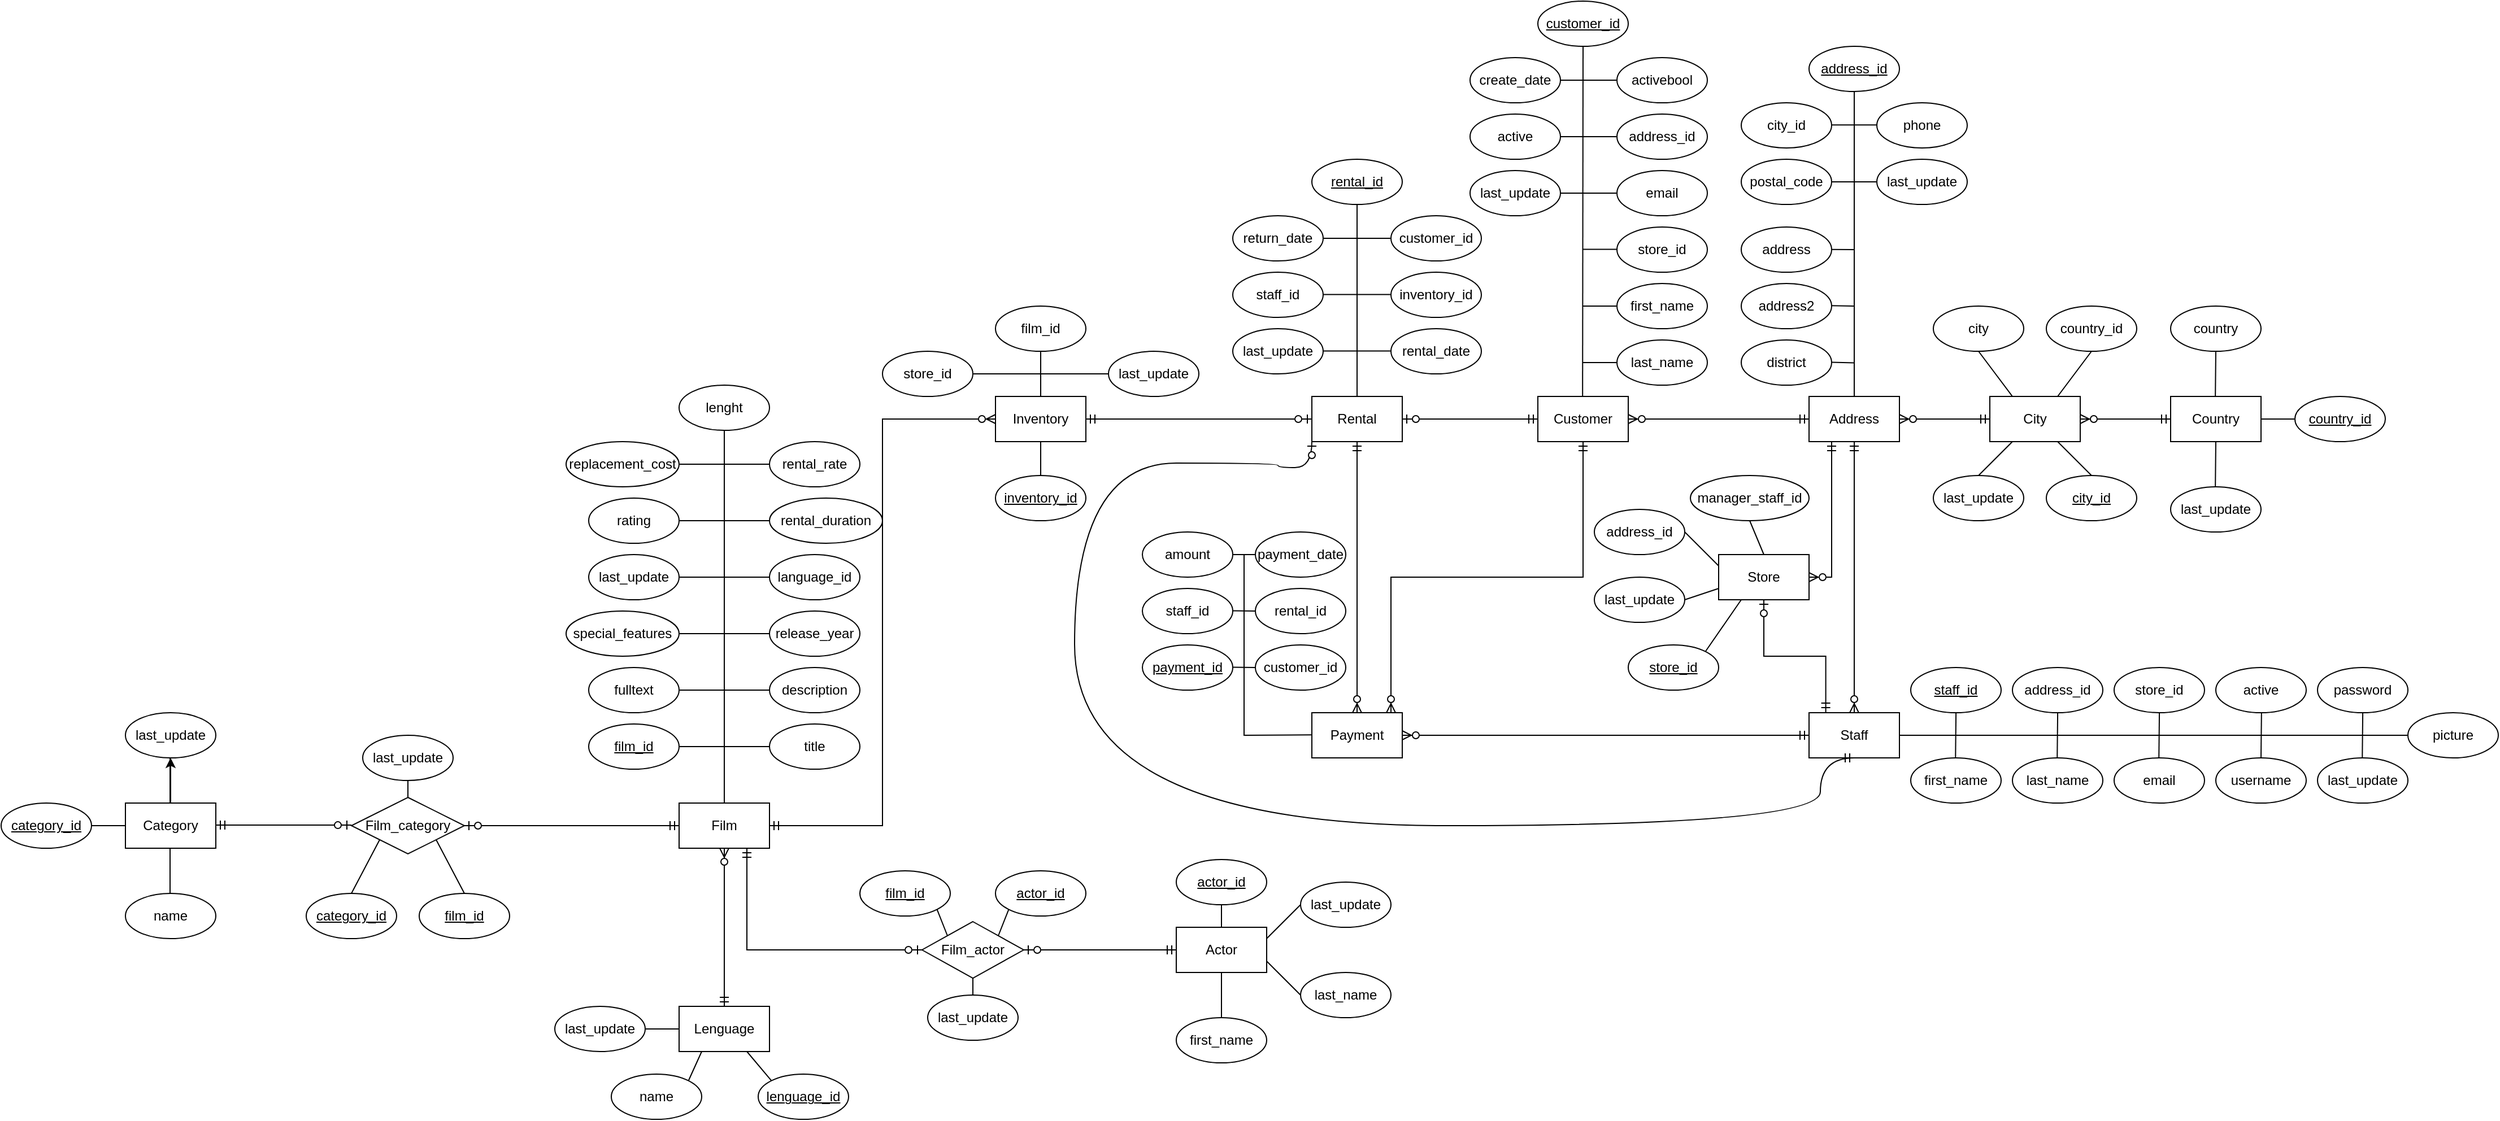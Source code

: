 <mxfile version="26.2.9">
  <diagram name="Page-1" id="4jk_KUfN_Y006rhd_L-A">
    <mxGraphModel dx="2255" dy="1920" grid="1" gridSize="10" guides="1" tooltips="1" connect="1" arrows="1" fold="1" page="1" pageScale="1" pageWidth="827" pageHeight="1169" math="0" shadow="0">
      <root>
        <mxCell id="0" />
        <mxCell id="1" parent="0" />
        <mxCell id="eJ3n2poEC1Jb6eCSKDP9-1" value="" style="edgeStyle=orthogonalEdgeStyle;rounded=0;orthogonalLoop=1;jettySize=auto;html=1;labelBackgroundColor=none;fontColor=default;" edge="1" parent="1" source="eJ3n2poEC1Jb6eCSKDP9-2" target="eJ3n2poEC1Jb6eCSKDP9-10">
          <mxGeometry relative="1" as="geometry" />
        </mxCell>
        <mxCell id="eJ3n2poEC1Jb6eCSKDP9-2" value="Category" style="whiteSpace=wrap;html=1;align=center;labelBackgroundColor=none;" vertex="1" parent="1">
          <mxGeometry x="-210" y="240" width="80" height="40" as="geometry" />
        </mxCell>
        <mxCell id="eJ3n2poEC1Jb6eCSKDP9-3" value="Film" style="whiteSpace=wrap;html=1;align=center;labelBackgroundColor=none;" vertex="1" parent="1">
          <mxGeometry x="280" y="240" width="80" height="40" as="geometry" />
        </mxCell>
        <mxCell id="eJ3n2poEC1Jb6eCSKDP9-4" value="Lenguage" style="whiteSpace=wrap;html=1;align=center;labelBackgroundColor=none;" vertex="1" parent="1">
          <mxGeometry x="280" y="420" width="80" height="40" as="geometry" />
        </mxCell>
        <mxCell id="eJ3n2poEC1Jb6eCSKDP9-5" value="Inventory" style="whiteSpace=wrap;html=1;align=center;labelBackgroundColor=none;" vertex="1" parent="1">
          <mxGeometry x="560" y="-120" width="80" height="40" as="geometry" />
        </mxCell>
        <mxCell id="eJ3n2poEC1Jb6eCSKDP9-6" value="Actor" style="whiteSpace=wrap;html=1;align=center;labelBackgroundColor=none;" vertex="1" parent="1">
          <mxGeometry x="720" y="350" width="80" height="40" as="geometry" />
        </mxCell>
        <mxCell id="eJ3n2poEC1Jb6eCSKDP9-7" value="Film_category" style="shape=rhombus;perimeter=rhombusPerimeter;whiteSpace=wrap;html=1;align=center;labelBackgroundColor=none;" vertex="1" parent="1">
          <mxGeometry x="-10" y="235" width="100" height="50" as="geometry" />
        </mxCell>
        <mxCell id="eJ3n2poEC1Jb6eCSKDP9-8" value="last_update" style="ellipse;whiteSpace=wrap;html=1;align=center;labelBackgroundColor=none;" vertex="1" parent="1">
          <mxGeometry y="180" width="80" height="40" as="geometry" />
        </mxCell>
        <mxCell id="eJ3n2poEC1Jb6eCSKDP9-9" value="" style="endArrow=none;html=1;rounded=0;entryX=0.5;entryY=0;entryDx=0;entryDy=0;exitX=0.5;exitY=1;exitDx=0;exitDy=0;labelBackgroundColor=none;fontColor=default;" edge="1" parent="1" source="eJ3n2poEC1Jb6eCSKDP9-8" target="eJ3n2poEC1Jb6eCSKDP9-7">
          <mxGeometry relative="1" as="geometry">
            <mxPoint x="210" y="170" as="sourcePoint" />
            <mxPoint x="370" y="170" as="targetPoint" />
          </mxGeometry>
        </mxCell>
        <mxCell id="eJ3n2poEC1Jb6eCSKDP9-10" value="last_update" style="ellipse;whiteSpace=wrap;html=1;align=center;labelBackgroundColor=none;" vertex="1" parent="1">
          <mxGeometry x="-210" y="160" width="80" height="40" as="geometry" />
        </mxCell>
        <mxCell id="eJ3n2poEC1Jb6eCSKDP9-11" value="name" style="ellipse;whiteSpace=wrap;html=1;align=center;labelBackgroundColor=none;" vertex="1" parent="1">
          <mxGeometry x="-210" y="320" width="80" height="40" as="geometry" />
        </mxCell>
        <mxCell id="eJ3n2poEC1Jb6eCSKDP9-12" value="" style="endArrow=none;html=1;rounded=0;entryX=0.5;entryY=0;entryDx=0;entryDy=0;exitX=0.5;exitY=1;exitDx=0;exitDy=0;labelBackgroundColor=none;fontColor=default;" edge="1" parent="1">
          <mxGeometry relative="1" as="geometry">
            <mxPoint x="-170.5" y="200" as="sourcePoint" />
            <mxPoint x="-170.5" y="240" as="targetPoint" />
          </mxGeometry>
        </mxCell>
        <mxCell id="eJ3n2poEC1Jb6eCSKDP9-13" value="" style="endArrow=none;html=1;rounded=0;entryX=0.5;entryY=0;entryDx=0;entryDy=0;exitX=0.5;exitY=1;exitDx=0;exitDy=0;labelBackgroundColor=none;fontColor=default;" edge="1" parent="1">
          <mxGeometry relative="1" as="geometry">
            <mxPoint x="-170.5" y="280" as="sourcePoint" />
            <mxPoint x="-170.5" y="320" as="targetPoint" />
          </mxGeometry>
        </mxCell>
        <mxCell id="eJ3n2poEC1Jb6eCSKDP9-14" value="title" style="ellipse;whiteSpace=wrap;html=1;align=center;labelBackgroundColor=none;" vertex="1" parent="1">
          <mxGeometry x="360" y="170" width="80" height="40" as="geometry" />
        </mxCell>
        <mxCell id="eJ3n2poEC1Jb6eCSKDP9-15" value="description" style="ellipse;whiteSpace=wrap;html=1;align=center;labelBackgroundColor=none;" vertex="1" parent="1">
          <mxGeometry x="360" y="120" width="80" height="40" as="geometry" />
        </mxCell>
        <mxCell id="eJ3n2poEC1Jb6eCSKDP9-16" value="release_year" style="ellipse;whiteSpace=wrap;html=1;align=center;labelBackgroundColor=none;" vertex="1" parent="1">
          <mxGeometry x="360" y="70" width="80" height="40" as="geometry" />
        </mxCell>
        <mxCell id="eJ3n2poEC1Jb6eCSKDP9-17" value="language_id" style="ellipse;whiteSpace=wrap;html=1;align=center;labelBackgroundColor=none;" vertex="1" parent="1">
          <mxGeometry x="360" y="20" width="80" height="40" as="geometry" />
        </mxCell>
        <mxCell id="eJ3n2poEC1Jb6eCSKDP9-18" value="rental_duration" style="ellipse;whiteSpace=wrap;html=1;align=center;labelBackgroundColor=none;" vertex="1" parent="1">
          <mxGeometry x="360" y="-30" width="100" height="40" as="geometry" />
        </mxCell>
        <mxCell id="eJ3n2poEC1Jb6eCSKDP9-19" value="special_features" style="ellipse;whiteSpace=wrap;html=1;align=center;labelBackgroundColor=none;" vertex="1" parent="1">
          <mxGeometry x="180" y="70" width="100" height="40" as="geometry" />
        </mxCell>
        <mxCell id="eJ3n2poEC1Jb6eCSKDP9-20" value="last_update" style="ellipse;whiteSpace=wrap;html=1;align=center;labelBackgroundColor=none;" vertex="1" parent="1">
          <mxGeometry x="200" y="20" width="80" height="40" as="geometry" />
        </mxCell>
        <mxCell id="eJ3n2poEC1Jb6eCSKDP9-21" value="rating" style="ellipse;whiteSpace=wrap;html=1;align=center;labelBackgroundColor=none;" vertex="1" parent="1">
          <mxGeometry x="200" y="-30" width="80" height="40" as="geometry" />
        </mxCell>
        <mxCell id="eJ3n2poEC1Jb6eCSKDP9-22" value="rental_rate" style="ellipse;whiteSpace=wrap;html=1;align=center;labelBackgroundColor=none;" vertex="1" parent="1">
          <mxGeometry x="360" y="-80" width="80" height="40" as="geometry" />
        </mxCell>
        <mxCell id="eJ3n2poEC1Jb6eCSKDP9-23" value="replacement_cost" style="ellipse;whiteSpace=wrap;html=1;align=center;labelBackgroundColor=none;" vertex="1" parent="1">
          <mxGeometry x="180" y="-80" width="100" height="40" as="geometry" />
        </mxCell>
        <mxCell id="eJ3n2poEC1Jb6eCSKDP9-24" value="lenght" style="ellipse;whiteSpace=wrap;html=1;align=center;labelBackgroundColor=none;" vertex="1" parent="1">
          <mxGeometry x="280" y="-130" width="80" height="40" as="geometry" />
        </mxCell>
        <mxCell id="eJ3n2poEC1Jb6eCSKDP9-25" value="fulltext" style="ellipse;whiteSpace=wrap;html=1;align=center;labelBackgroundColor=none;" vertex="1" parent="1">
          <mxGeometry x="200" y="120" width="80" height="40" as="geometry" />
        </mxCell>
        <mxCell id="eJ3n2poEC1Jb6eCSKDP9-26" value="last_update" style="ellipse;whiteSpace=wrap;html=1;align=center;labelBackgroundColor=none;" vertex="1" parent="1">
          <mxGeometry x="170" y="420" width="80" height="40" as="geometry" />
        </mxCell>
        <mxCell id="eJ3n2poEC1Jb6eCSKDP9-27" value="name" style="ellipse;whiteSpace=wrap;html=1;align=center;labelBackgroundColor=none;" vertex="1" parent="1">
          <mxGeometry x="220" y="480" width="80" height="40" as="geometry" />
        </mxCell>
        <mxCell id="eJ3n2poEC1Jb6eCSKDP9-28" value="film_id" style="ellipse;whiteSpace=wrap;html=1;align=center;labelBackgroundColor=none;" vertex="1" parent="1">
          <mxGeometry x="560" y="-200" width="80" height="40" as="geometry" />
        </mxCell>
        <mxCell id="eJ3n2poEC1Jb6eCSKDP9-29" value="store_id" style="ellipse;whiteSpace=wrap;html=1;align=center;labelBackgroundColor=none;" vertex="1" parent="1">
          <mxGeometry x="460" y="-160" width="80" height="40" as="geometry" />
        </mxCell>
        <mxCell id="eJ3n2poEC1Jb6eCSKDP9-30" value="last_update" style="ellipse;whiteSpace=wrap;html=1;align=center;labelBackgroundColor=none;" vertex="1" parent="1">
          <mxGeometry x="660" y="-160" width="80" height="40" as="geometry" />
        </mxCell>
        <mxCell id="eJ3n2poEC1Jb6eCSKDP9-31" value="Rental" style="whiteSpace=wrap;html=1;align=center;labelBackgroundColor=none;" vertex="1" parent="1">
          <mxGeometry x="840" y="-120" width="80" height="40" as="geometry" />
        </mxCell>
        <mxCell id="eJ3n2poEC1Jb6eCSKDP9-32" value="Film_actor" style="shape=rhombus;perimeter=rhombusPerimeter;whiteSpace=wrap;html=1;align=center;labelBackgroundColor=none;" vertex="1" parent="1">
          <mxGeometry x="495" y="345" width="90" height="50" as="geometry" />
        </mxCell>
        <mxCell id="eJ3n2poEC1Jb6eCSKDP9-33" value="last_update" style="ellipse;whiteSpace=wrap;html=1;align=center;labelBackgroundColor=none;" vertex="1" parent="1">
          <mxGeometry x="500" y="410" width="80" height="40" as="geometry" />
        </mxCell>
        <mxCell id="eJ3n2poEC1Jb6eCSKDP9-34" value="" style="endArrow=none;html=1;rounded=0;exitX=0.5;exitY=1;exitDx=0;exitDy=0;labelBackgroundColor=none;fontColor=default;" edge="1" parent="1" source="eJ3n2poEC1Jb6eCSKDP9-32">
          <mxGeometry relative="1" as="geometry">
            <mxPoint x="540" y="390" as="sourcePoint" />
            <mxPoint x="540" y="410" as="targetPoint" />
          </mxGeometry>
        </mxCell>
        <mxCell id="eJ3n2poEC1Jb6eCSKDP9-35" value="first_name" style="ellipse;whiteSpace=wrap;html=1;align=center;labelBackgroundColor=none;" vertex="1" parent="1">
          <mxGeometry x="720" y="430" width="80" height="40" as="geometry" />
        </mxCell>
        <mxCell id="eJ3n2poEC1Jb6eCSKDP9-36" value="last_name" style="ellipse;whiteSpace=wrap;html=1;align=center;labelBackgroundColor=none;" vertex="1" parent="1">
          <mxGeometry x="830" y="390" width="80" height="40" as="geometry" />
        </mxCell>
        <mxCell id="eJ3n2poEC1Jb6eCSKDP9-37" value="last_update" style="ellipse;whiteSpace=wrap;html=1;align=center;labelBackgroundColor=none;" vertex="1" parent="1">
          <mxGeometry x="830" y="310" width="80" height="40" as="geometry" />
        </mxCell>
        <mxCell id="eJ3n2poEC1Jb6eCSKDP9-38" value="" style="endArrow=none;html=1;rounded=0;entryX=0;entryY=0.5;entryDx=0;entryDy=0;exitX=1;exitY=0.25;exitDx=0;exitDy=0;labelBackgroundColor=none;fontColor=default;" edge="1" parent="1" source="eJ3n2poEC1Jb6eCSKDP9-6" target="eJ3n2poEC1Jb6eCSKDP9-37">
          <mxGeometry relative="1" as="geometry">
            <mxPoint x="540" y="270" as="sourcePoint" />
            <mxPoint x="700" y="270" as="targetPoint" />
          </mxGeometry>
        </mxCell>
        <mxCell id="eJ3n2poEC1Jb6eCSKDP9-39" value="" style="endArrow=none;html=1;rounded=0;entryX=0.5;entryY=0;entryDx=0;entryDy=0;exitX=0.5;exitY=1;exitDx=0;exitDy=0;labelBackgroundColor=none;fontColor=default;" edge="1" parent="1" source="eJ3n2poEC1Jb6eCSKDP9-6" target="eJ3n2poEC1Jb6eCSKDP9-35">
          <mxGeometry relative="1" as="geometry">
            <mxPoint x="750" y="400" as="sourcePoint" />
            <mxPoint x="790" y="400" as="targetPoint" />
          </mxGeometry>
        </mxCell>
        <mxCell id="eJ3n2poEC1Jb6eCSKDP9-40" value="" style="endArrow=none;html=1;rounded=0;entryX=0;entryY=0.5;entryDx=0;entryDy=0;exitX=1;exitY=0.75;exitDx=0;exitDy=0;labelBackgroundColor=none;fontColor=default;" edge="1" parent="1" source="eJ3n2poEC1Jb6eCSKDP9-6" target="eJ3n2poEC1Jb6eCSKDP9-36">
          <mxGeometry relative="1" as="geometry">
            <mxPoint x="770" y="400" as="sourcePoint" />
            <mxPoint x="770" y="440" as="targetPoint" />
          </mxGeometry>
        </mxCell>
        <mxCell id="eJ3n2poEC1Jb6eCSKDP9-41" value="" style="endArrow=none;html=1;rounded=0;entryX=1;entryY=0;entryDx=0;entryDy=0;exitX=0.25;exitY=1;exitDx=0;exitDy=0;labelBackgroundColor=none;fontColor=default;" edge="1" parent="1" source="eJ3n2poEC1Jb6eCSKDP9-4" target="eJ3n2poEC1Jb6eCSKDP9-27">
          <mxGeometry relative="1" as="geometry">
            <mxPoint x="350" y="480" as="sourcePoint" />
            <mxPoint x="350" y="520" as="targetPoint" />
          </mxGeometry>
        </mxCell>
        <mxCell id="eJ3n2poEC1Jb6eCSKDP9-42" value="" style="endArrow=none;html=1;rounded=0;entryX=1;entryY=0.5;entryDx=0;entryDy=0;labelBackgroundColor=none;fontColor=default;" edge="1" parent="1" source="eJ3n2poEC1Jb6eCSKDP9-4" target="eJ3n2poEC1Jb6eCSKDP9-26">
          <mxGeometry relative="1" as="geometry">
            <mxPoint x="580" y="440" as="sourcePoint" />
            <mxPoint x="580" y="480" as="targetPoint" />
          </mxGeometry>
        </mxCell>
        <mxCell id="eJ3n2poEC1Jb6eCSKDP9-43" value="inventory_id" style="ellipse;whiteSpace=wrap;html=1;align=center;labelBackgroundColor=none;" vertex="1" parent="1">
          <mxGeometry x="910" y="-230" width="80" height="40" as="geometry" />
        </mxCell>
        <mxCell id="eJ3n2poEC1Jb6eCSKDP9-44" value="rental_date" style="ellipse;whiteSpace=wrap;html=1;align=center;labelBackgroundColor=none;" vertex="1" parent="1">
          <mxGeometry x="910" y="-180" width="80" height="40" as="geometry" />
        </mxCell>
        <mxCell id="eJ3n2poEC1Jb6eCSKDP9-45" value="last_update" style="ellipse;whiteSpace=wrap;html=1;align=center;labelBackgroundColor=none;" vertex="1" parent="1">
          <mxGeometry x="770" y="-180" width="80" height="40" as="geometry" />
        </mxCell>
        <mxCell id="eJ3n2poEC1Jb6eCSKDP9-46" value="staff_id" style="ellipse;whiteSpace=wrap;html=1;align=center;labelBackgroundColor=none;" vertex="1" parent="1">
          <mxGeometry x="770" y="-230" width="80" height="40" as="geometry" />
        </mxCell>
        <mxCell id="eJ3n2poEC1Jb6eCSKDP9-47" value="customer_id" style="ellipse;whiteSpace=wrap;html=1;align=center;labelBackgroundColor=none;" vertex="1" parent="1">
          <mxGeometry x="910" y="-280" width="80" height="40" as="geometry" />
        </mxCell>
        <mxCell id="eJ3n2poEC1Jb6eCSKDP9-48" value="return_date" style="ellipse;whiteSpace=wrap;html=1;align=center;labelBackgroundColor=none;" vertex="1" parent="1">
          <mxGeometry x="770" y="-280" width="80" height="40" as="geometry" />
        </mxCell>
        <mxCell id="eJ3n2poEC1Jb6eCSKDP9-49" value="" style="endArrow=none;html=1;rounded=0;entryX=0.5;entryY=0;entryDx=0;entryDy=0;exitX=0.5;exitY=1;exitDx=0;exitDy=0;labelBackgroundColor=none;fontColor=default;" edge="1" parent="1" source="eJ3n2poEC1Jb6eCSKDP9-105" target="eJ3n2poEC1Jb6eCSKDP9-31">
          <mxGeometry relative="1" as="geometry">
            <mxPoint x="880" y="-260" as="sourcePoint" />
            <mxPoint x="930" y="-120" as="targetPoint" />
          </mxGeometry>
        </mxCell>
        <mxCell id="eJ3n2poEC1Jb6eCSKDP9-50" value="" style="endArrow=none;html=1;rounded=0;exitX=1;exitY=0.5;exitDx=0;exitDy=0;entryX=0;entryY=0.5;entryDx=0;entryDy=0;labelBackgroundColor=none;fontColor=default;" edge="1" parent="1" source="eJ3n2poEC1Jb6eCSKDP9-48" target="eJ3n2poEC1Jb6eCSKDP9-47">
          <mxGeometry relative="1" as="geometry">
            <mxPoint x="860" y="-280" as="sourcePoint" />
            <mxPoint x="900" y="-270" as="targetPoint" />
          </mxGeometry>
        </mxCell>
        <mxCell id="eJ3n2poEC1Jb6eCSKDP9-51" value="" style="endArrow=none;html=1;rounded=0;exitX=1;exitY=0.5;exitDx=0;exitDy=0;entryX=0;entryY=0.5;entryDx=0;entryDy=0;labelBackgroundColor=none;fontColor=default;" edge="1" parent="1">
          <mxGeometry relative="1" as="geometry">
            <mxPoint x="850" y="-210.24" as="sourcePoint" />
            <mxPoint x="910" y="-210.24" as="targetPoint" />
          </mxGeometry>
        </mxCell>
        <mxCell id="eJ3n2poEC1Jb6eCSKDP9-52" value="" style="endArrow=none;html=1;rounded=0;exitX=1;exitY=0.5;exitDx=0;exitDy=0;entryX=0;entryY=0.5;entryDx=0;entryDy=0;labelBackgroundColor=none;fontColor=default;" edge="1" parent="1">
          <mxGeometry relative="1" as="geometry">
            <mxPoint x="850" y="-160.24" as="sourcePoint" />
            <mxPoint x="910" y="-160.24" as="targetPoint" />
          </mxGeometry>
        </mxCell>
        <mxCell id="eJ3n2poEC1Jb6eCSKDP9-53" value="Customer" style="whiteSpace=wrap;html=1;align=center;labelBackgroundColor=none;" vertex="1" parent="1">
          <mxGeometry x="1040" y="-120" width="80" height="40" as="geometry" />
        </mxCell>
        <mxCell id="eJ3n2poEC1Jb6eCSKDP9-54" value="Address" style="whiteSpace=wrap;html=1;align=center;labelBackgroundColor=none;" vertex="1" parent="1">
          <mxGeometry x="1280" y="-120" width="80" height="40" as="geometry" />
        </mxCell>
        <mxCell id="eJ3n2poEC1Jb6eCSKDP9-55" value="City" style="whiteSpace=wrap;html=1;align=center;labelBackgroundColor=none;" vertex="1" parent="1">
          <mxGeometry x="1440" y="-120" width="80" height="40" as="geometry" />
        </mxCell>
        <mxCell id="eJ3n2poEC1Jb6eCSKDP9-56" value="Country" style="whiteSpace=wrap;html=1;align=center;labelBackgroundColor=none;" vertex="1" parent="1">
          <mxGeometry x="1600" y="-120" width="80" height="40" as="geometry" />
        </mxCell>
        <mxCell id="eJ3n2poEC1Jb6eCSKDP9-57" value="last_update" style="ellipse;whiteSpace=wrap;html=1;align=center;labelBackgroundColor=none;" vertex="1" parent="1">
          <mxGeometry x="1600" y="-40" width="80" height="40" as="geometry" />
        </mxCell>
        <mxCell id="eJ3n2poEC1Jb6eCSKDP9-58" value="country" style="ellipse;whiteSpace=wrap;html=1;align=center;labelBackgroundColor=none;" vertex="1" parent="1">
          <mxGeometry x="1600" y="-200" width="80" height="40" as="geometry" />
        </mxCell>
        <mxCell id="eJ3n2poEC1Jb6eCSKDP9-59" value="last_update" style="ellipse;whiteSpace=wrap;html=1;align=center;labelBackgroundColor=none;" vertex="1" parent="1">
          <mxGeometry x="1390" y="-50" width="80" height="40" as="geometry" />
        </mxCell>
        <mxCell id="eJ3n2poEC1Jb6eCSKDP9-60" value="" style="endArrow=none;html=1;rounded=0;entryX=0.5;entryY=0;entryDx=0;entryDy=0;exitX=0.5;exitY=1;exitDx=0;exitDy=0;labelBackgroundColor=none;fontColor=default;" edge="1" parent="1" source="eJ3n2poEC1Jb6eCSKDP9-56">
          <mxGeometry relative="1" as="geometry">
            <mxPoint x="1639.58" y="-180" as="sourcePoint" />
            <mxPoint x="1639.58" y="-40" as="targetPoint" />
          </mxGeometry>
        </mxCell>
        <mxCell id="eJ3n2poEC1Jb6eCSKDP9-61" value="" style="endArrow=none;html=1;rounded=0;entryX=0.5;entryY=0;entryDx=0;entryDy=0;exitX=0.5;exitY=1;exitDx=0;exitDy=0;labelBackgroundColor=none;fontColor=default;" edge="1" parent="1">
          <mxGeometry relative="1" as="geometry">
            <mxPoint x="1640" y="-160" as="sourcePoint" />
            <mxPoint x="1639.58" y="-120" as="targetPoint" />
          </mxGeometry>
        </mxCell>
        <mxCell id="eJ3n2poEC1Jb6eCSKDP9-62" value="" style="endArrow=none;html=1;rounded=0;entryX=0.5;entryY=0;entryDx=0;entryDy=0;exitX=0.25;exitY=1;exitDx=0;exitDy=0;labelBackgroundColor=none;fontColor=default;" edge="1" parent="1" source="eJ3n2poEC1Jb6eCSKDP9-55" target="eJ3n2poEC1Jb6eCSKDP9-59">
          <mxGeometry relative="1" as="geometry">
            <mxPoint x="1480" y="-80" as="sourcePoint" />
            <mxPoint x="1479.58" y="-40" as="targetPoint" />
          </mxGeometry>
        </mxCell>
        <mxCell id="eJ3n2poEC1Jb6eCSKDP9-63" value="country_id" style="ellipse;whiteSpace=wrap;html=1;align=center;labelBackgroundColor=none;" vertex="1" parent="1">
          <mxGeometry x="1490" y="-200" width="80" height="40" as="geometry" />
        </mxCell>
        <mxCell id="eJ3n2poEC1Jb6eCSKDP9-64" value="" style="endArrow=none;html=1;rounded=0;entryX=0.75;entryY=0;entryDx=0;entryDy=0;exitX=0.5;exitY=1;exitDx=0;exitDy=0;labelBackgroundColor=none;fontColor=default;" edge="1" parent="1" source="eJ3n2poEC1Jb6eCSKDP9-63" target="eJ3n2poEC1Jb6eCSKDP9-55">
          <mxGeometry relative="1" as="geometry">
            <mxPoint x="1480" y="-160" as="sourcePoint" />
            <mxPoint x="1479.58" y="-120" as="targetPoint" />
          </mxGeometry>
        </mxCell>
        <mxCell id="eJ3n2poEC1Jb6eCSKDP9-65" value="city" style="ellipse;whiteSpace=wrap;html=1;align=center;labelBackgroundColor=none;" vertex="1" parent="1">
          <mxGeometry x="1390" y="-200" width="80" height="40" as="geometry" />
        </mxCell>
        <mxCell id="eJ3n2poEC1Jb6eCSKDP9-66" value="" style="endArrow=none;html=1;rounded=0;entryX=0.25;entryY=0;entryDx=0;entryDy=0;exitX=0.5;exitY=1;exitDx=0;exitDy=0;labelBackgroundColor=none;fontColor=default;" edge="1" parent="1" source="eJ3n2poEC1Jb6eCSKDP9-65" target="eJ3n2poEC1Jb6eCSKDP9-55">
          <mxGeometry relative="1" as="geometry">
            <mxPoint x="1420.42" y="-150" as="sourcePoint" />
            <mxPoint x="1420" y="-110" as="targetPoint" />
          </mxGeometry>
        </mxCell>
        <mxCell id="eJ3n2poEC1Jb6eCSKDP9-67" value="district" style="ellipse;whiteSpace=wrap;html=1;align=center;labelBackgroundColor=none;" vertex="1" parent="1">
          <mxGeometry x="1220" y="-170" width="80" height="40" as="geometry" />
        </mxCell>
        <mxCell id="eJ3n2poEC1Jb6eCSKDP9-68" value="address2" style="ellipse;whiteSpace=wrap;html=1;align=center;labelBackgroundColor=none;" vertex="1" parent="1">
          <mxGeometry x="1220" y="-220" width="80" height="40" as="geometry" />
        </mxCell>
        <mxCell id="eJ3n2poEC1Jb6eCSKDP9-69" value="address" style="ellipse;whiteSpace=wrap;html=1;align=center;labelBackgroundColor=none;" vertex="1" parent="1">
          <mxGeometry x="1220" y="-270" width="80" height="40" as="geometry" />
        </mxCell>
        <mxCell id="eJ3n2poEC1Jb6eCSKDP9-70" value="city_id" style="ellipse;whiteSpace=wrap;html=1;align=center;labelBackgroundColor=none;" vertex="1" parent="1">
          <mxGeometry x="1220" y="-380" width="80" height="40" as="geometry" />
        </mxCell>
        <mxCell id="eJ3n2poEC1Jb6eCSKDP9-71" value="phone" style="ellipse;whiteSpace=wrap;html=1;align=center;labelBackgroundColor=none;" vertex="1" parent="1">
          <mxGeometry x="1340" y="-380" width="80" height="40" as="geometry" />
        </mxCell>
        <mxCell id="eJ3n2poEC1Jb6eCSKDP9-72" value="postal_code" style="ellipse;whiteSpace=wrap;html=1;align=center;labelBackgroundColor=none;" vertex="1" parent="1">
          <mxGeometry x="1220" y="-330" width="80" height="40" as="geometry" />
        </mxCell>
        <mxCell id="eJ3n2poEC1Jb6eCSKDP9-73" value="last_update" style="ellipse;whiteSpace=wrap;html=1;align=center;labelBackgroundColor=none;" vertex="1" parent="1">
          <mxGeometry x="1340" y="-330" width="80" height="40" as="geometry" />
        </mxCell>
        <mxCell id="eJ3n2poEC1Jb6eCSKDP9-74" value="" style="endArrow=none;html=1;rounded=0;labelBackgroundColor=none;fontColor=default;" edge="1" parent="1">
          <mxGeometry relative="1" as="geometry">
            <mxPoint x="1300" y="-250.14" as="sourcePoint" />
            <mxPoint x="1320" y="-250" as="targetPoint" />
          </mxGeometry>
        </mxCell>
        <mxCell id="eJ3n2poEC1Jb6eCSKDP9-75" value="" style="endArrow=none;html=1;rounded=0;exitX=1;exitY=0.5;exitDx=0;exitDy=0;entryX=0;entryY=0.5;entryDx=0;entryDy=0;labelBackgroundColor=none;fontColor=default;" edge="1" parent="1" source="eJ3n2poEC1Jb6eCSKDP9-72" target="eJ3n2poEC1Jb6eCSKDP9-73">
          <mxGeometry relative="1" as="geometry">
            <mxPoint x="1290" y="-250.83" as="sourcePoint" />
            <mxPoint x="1350" y="-250.83" as="targetPoint" />
          </mxGeometry>
        </mxCell>
        <mxCell id="eJ3n2poEC1Jb6eCSKDP9-76" value="" style="endArrow=none;html=1;rounded=0;exitX=1;exitY=0.5;exitDx=0;exitDy=0;entryX=0;entryY=0.5;entryDx=0;entryDy=0;labelBackgroundColor=none;fontColor=default;" edge="1" parent="1">
          <mxGeometry relative="1" as="geometry">
            <mxPoint x="1300" y="-360.42" as="sourcePoint" />
            <mxPoint x="1340" y="-360.42" as="targetPoint" />
          </mxGeometry>
        </mxCell>
        <mxCell id="eJ3n2poEC1Jb6eCSKDP9-77" value="" style="endArrow=none;html=1;rounded=0;exitX=0.5;exitY=0;exitDx=0;exitDy=0;entryX=0.5;entryY=1;entryDx=0;entryDy=0;labelBackgroundColor=none;fontColor=default;" edge="1" parent="1" source="eJ3n2poEC1Jb6eCSKDP9-54" target="eJ3n2poEC1Jb6eCSKDP9-107">
          <mxGeometry relative="1" as="geometry">
            <mxPoint x="1320" y="-140.42" as="sourcePoint" />
            <mxPoint x="1320" y="-360.278" as="targetPoint" />
          </mxGeometry>
        </mxCell>
        <mxCell id="eJ3n2poEC1Jb6eCSKDP9-78" value="" style="endArrow=none;html=1;rounded=0;exitX=1;exitY=0.5;exitDx=0;exitDy=0;labelBackgroundColor=none;fontColor=default;" edge="1" parent="1">
          <mxGeometry relative="1" as="geometry">
            <mxPoint x="1300" y="-150.21" as="sourcePoint" />
            <mxPoint x="1320" y="-149.79" as="targetPoint" />
          </mxGeometry>
        </mxCell>
        <mxCell id="eJ3n2poEC1Jb6eCSKDP9-79" value="" style="endArrow=none;html=1;rounded=0;exitX=1;exitY=0.5;exitDx=0;exitDy=0;labelBackgroundColor=none;fontColor=default;" edge="1" parent="1">
          <mxGeometry relative="1" as="geometry">
            <mxPoint x="1300" y="-200.42" as="sourcePoint" />
            <mxPoint x="1320" y="-200.0" as="targetPoint" />
            <Array as="points">
              <mxPoint x="1320" y="-200.0" />
            </Array>
          </mxGeometry>
        </mxCell>
        <mxCell id="eJ3n2poEC1Jb6eCSKDP9-80" value="address_id" style="ellipse;whiteSpace=wrap;html=1;align=center;labelBackgroundColor=none;" vertex="1" parent="1">
          <mxGeometry x="1110" y="-370" width="80" height="40" as="geometry" />
        </mxCell>
        <mxCell id="eJ3n2poEC1Jb6eCSKDP9-81" value="email" style="ellipse;whiteSpace=wrap;html=1;align=center;labelBackgroundColor=none;" vertex="1" parent="1">
          <mxGeometry x="1110" y="-320" width="80" height="40" as="geometry" />
        </mxCell>
        <mxCell id="eJ3n2poEC1Jb6eCSKDP9-82" value="last_update" style="ellipse;whiteSpace=wrap;html=1;align=center;labelBackgroundColor=none;" vertex="1" parent="1">
          <mxGeometry x="980" y="-320" width="80" height="40" as="geometry" />
        </mxCell>
        <mxCell id="eJ3n2poEC1Jb6eCSKDP9-83" value="active" style="ellipse;whiteSpace=wrap;html=1;align=center;labelBackgroundColor=none;" vertex="1" parent="1">
          <mxGeometry x="980" y="-370" width="80" height="40" as="geometry" />
        </mxCell>
        <mxCell id="eJ3n2poEC1Jb6eCSKDP9-84" value="activebool" style="ellipse;whiteSpace=wrap;html=1;align=center;labelBackgroundColor=none;" vertex="1" parent="1">
          <mxGeometry x="1110" y="-420" width="80" height="40" as="geometry" />
        </mxCell>
        <mxCell id="eJ3n2poEC1Jb6eCSKDP9-85" value="create_date" style="ellipse;whiteSpace=wrap;html=1;align=center;labelBackgroundColor=none;" vertex="1" parent="1">
          <mxGeometry x="980" y="-420" width="80" height="40" as="geometry" />
        </mxCell>
        <mxCell id="eJ3n2poEC1Jb6eCSKDP9-86" value="" style="endArrow=none;html=1;rounded=0;exitX=1;exitY=0.5;exitDx=0;exitDy=0;entryX=0;entryY=0.5;entryDx=0;entryDy=0;labelBackgroundColor=none;fontColor=default;" edge="1" parent="1" source="eJ3n2poEC1Jb6eCSKDP9-85" target="eJ3n2poEC1Jb6eCSKDP9-84">
          <mxGeometry relative="1" as="geometry">
            <mxPoint x="1080" y="-380" as="sourcePoint" />
            <mxPoint x="1120" y="-370" as="targetPoint" />
          </mxGeometry>
        </mxCell>
        <mxCell id="eJ3n2poEC1Jb6eCSKDP9-87" value="" style="endArrow=none;html=1;rounded=0;entryX=0;entryY=0.5;entryDx=0;entryDy=0;exitX=1;exitY=0.5;exitDx=0;exitDy=0;labelBackgroundColor=none;fontColor=default;" edge="1" parent="1" source="eJ3n2poEC1Jb6eCSKDP9-83" target="eJ3n2poEC1Jb6eCSKDP9-80">
          <mxGeometry relative="1" as="geometry">
            <mxPoint x="1090" y="-350" as="sourcePoint" />
            <mxPoint x="1130" y="-320.24" as="targetPoint" />
          </mxGeometry>
        </mxCell>
        <mxCell id="eJ3n2poEC1Jb6eCSKDP9-88" value="" style="endArrow=none;html=1;rounded=0;exitX=1;exitY=0.5;exitDx=0;exitDy=0;entryX=0;entryY=0.5;entryDx=0;entryDy=0;labelBackgroundColor=none;fontColor=default;" edge="1" parent="1" source="eJ3n2poEC1Jb6eCSKDP9-82" target="eJ3n2poEC1Jb6eCSKDP9-81">
          <mxGeometry relative="1" as="geometry">
            <mxPoint x="1070" y="-280.24" as="sourcePoint" />
            <mxPoint x="1130" y="-280.24" as="targetPoint" />
          </mxGeometry>
        </mxCell>
        <mxCell id="eJ3n2poEC1Jb6eCSKDP9-89" value="" style="endArrow=none;html=1;rounded=0;entryX=0.5;entryY=0;entryDx=0;entryDy=0;exitX=0.5;exitY=1;exitDx=0;exitDy=0;labelBackgroundColor=none;fontColor=default;" edge="1" parent="1" source="eJ3n2poEC1Jb6eCSKDP9-106">
          <mxGeometry relative="1" as="geometry">
            <mxPoint x="1080" y="-400" as="sourcePoint" />
            <mxPoint x="1079.58" y="-120" as="targetPoint" />
          </mxGeometry>
        </mxCell>
        <mxCell id="eJ3n2poEC1Jb6eCSKDP9-90" value="first_name" style="ellipse;whiteSpace=wrap;html=1;align=center;labelBackgroundColor=none;" vertex="1" parent="1">
          <mxGeometry x="1110" y="-220" width="80" height="40" as="geometry" />
        </mxCell>
        <mxCell id="eJ3n2poEC1Jb6eCSKDP9-91" value="last_name" style="ellipse;whiteSpace=wrap;html=1;align=center;labelBackgroundColor=none;" vertex="1" parent="1">
          <mxGeometry x="1110" y="-170" width="80" height="40" as="geometry" />
        </mxCell>
        <mxCell id="eJ3n2poEC1Jb6eCSKDP9-92" value="store_id" style="ellipse;whiteSpace=wrap;html=1;align=center;labelBackgroundColor=none;" vertex="1" parent="1">
          <mxGeometry x="1110" y="-270" width="80" height="40" as="geometry" />
        </mxCell>
        <mxCell id="eJ3n2poEC1Jb6eCSKDP9-93" value="" style="endArrow=none;html=1;rounded=0;entryX=0;entryY=0.5;entryDx=0;entryDy=0;labelBackgroundColor=none;fontColor=default;" edge="1" parent="1" target="eJ3n2poEC1Jb6eCSKDP9-91">
          <mxGeometry relative="1" as="geometry">
            <mxPoint x="1080" y="-150" as="sourcePoint" />
            <mxPoint x="1120" y="-310" as="targetPoint" />
          </mxGeometry>
        </mxCell>
        <mxCell id="eJ3n2poEC1Jb6eCSKDP9-94" value="" style="endArrow=none;html=1;rounded=0;entryX=0;entryY=0.5;entryDx=0;entryDy=0;labelBackgroundColor=none;fontColor=default;" edge="1" parent="1" target="eJ3n2poEC1Jb6eCSKDP9-90">
          <mxGeometry relative="1" as="geometry">
            <mxPoint x="1080" y="-200" as="sourcePoint" />
            <mxPoint x="1130" y="-300" as="targetPoint" />
          </mxGeometry>
        </mxCell>
        <mxCell id="eJ3n2poEC1Jb6eCSKDP9-95" value="Payment" style="whiteSpace=wrap;html=1;align=center;labelBackgroundColor=none;" vertex="1" parent="1">
          <mxGeometry x="840" y="160" width="80" height="40" as="geometry" />
        </mxCell>
        <mxCell id="eJ3n2poEC1Jb6eCSKDP9-96" value="Staff" style="whiteSpace=wrap;html=1;align=center;labelBackgroundColor=none;" vertex="1" parent="1">
          <mxGeometry x="1280" y="160" width="80" height="40" as="geometry" />
        </mxCell>
        <mxCell id="eJ3n2poEC1Jb6eCSKDP9-97" value="Store" style="whiteSpace=wrap;html=1;align=center;labelBackgroundColor=none;" vertex="1" parent="1">
          <mxGeometry x="1200" y="20" width="80" height="40" as="geometry" />
        </mxCell>
        <mxCell id="eJ3n2poEC1Jb6eCSKDP9-98" value="" style="endArrow=none;html=1;rounded=0;entryX=0;entryY=0.5;entryDx=0;entryDy=0;labelBackgroundColor=none;fontColor=default;" edge="1" parent="1">
          <mxGeometry relative="1" as="geometry">
            <mxPoint x="1080" y="-250.2" as="sourcePoint" />
            <mxPoint x="1110" y="-250.2" as="targetPoint" />
          </mxGeometry>
        </mxCell>
        <mxCell id="eJ3n2poEC1Jb6eCSKDP9-99" value="last_update" style="ellipse;whiteSpace=wrap;html=1;align=center;labelBackgroundColor=none;" vertex="1" parent="1">
          <mxGeometry x="1090" y="40" width="80" height="40" as="geometry" />
        </mxCell>
        <mxCell id="eJ3n2poEC1Jb6eCSKDP9-100" value="address_id" style="ellipse;whiteSpace=wrap;html=1;align=center;labelBackgroundColor=none;" vertex="1" parent="1">
          <mxGeometry x="1090" y="-20" width="80" height="40" as="geometry" />
        </mxCell>
        <mxCell id="eJ3n2poEC1Jb6eCSKDP9-101" value="manager_staff_id" style="ellipse;whiteSpace=wrap;html=1;align=center;labelBackgroundColor=none;" vertex="1" parent="1">
          <mxGeometry x="1175" y="-50" width="105" height="40" as="geometry" />
        </mxCell>
        <mxCell id="eJ3n2poEC1Jb6eCSKDP9-102" value="" style="endArrow=none;html=1;rounded=0;entryX=0.5;entryY=0;entryDx=0;entryDy=0;exitX=0.5;exitY=1;exitDx=0;exitDy=0;labelBackgroundColor=none;fontColor=default;" edge="1" parent="1" source="eJ3n2poEC1Jb6eCSKDP9-101" target="eJ3n2poEC1Jb6eCSKDP9-97">
          <mxGeometry relative="1" as="geometry">
            <mxPoint x="1010" y="50" as="sourcePoint" />
            <mxPoint x="1170" y="50" as="targetPoint" />
          </mxGeometry>
        </mxCell>
        <mxCell id="eJ3n2poEC1Jb6eCSKDP9-103" value="" style="endArrow=none;html=1;rounded=0;entryX=0;entryY=0.25;entryDx=0;entryDy=0;exitX=1;exitY=0.5;exitDx=0;exitDy=0;labelBackgroundColor=none;fontColor=default;" edge="1" parent="1" source="eJ3n2poEC1Jb6eCSKDP9-100" target="eJ3n2poEC1Jb6eCSKDP9-97">
          <mxGeometry relative="1" as="geometry">
            <mxPoint x="1010" y="50" as="sourcePoint" />
            <mxPoint x="1170" y="50" as="targetPoint" />
          </mxGeometry>
        </mxCell>
        <mxCell id="eJ3n2poEC1Jb6eCSKDP9-104" value="" style="endArrow=none;html=1;rounded=0;entryX=0;entryY=0.75;entryDx=0;entryDy=0;exitX=1;exitY=0.5;exitDx=0;exitDy=0;labelBackgroundColor=none;fontColor=default;" edge="1" parent="1" source="eJ3n2poEC1Jb6eCSKDP9-99" target="eJ3n2poEC1Jb6eCSKDP9-97">
          <mxGeometry relative="1" as="geometry">
            <mxPoint x="1010" y="50" as="sourcePoint" />
            <mxPoint x="1170" y="50" as="targetPoint" />
          </mxGeometry>
        </mxCell>
        <mxCell id="eJ3n2poEC1Jb6eCSKDP9-105" value="rental_id" style="ellipse;whiteSpace=wrap;html=1;align=center;fontStyle=4;labelBackgroundColor=none;" vertex="1" parent="1">
          <mxGeometry x="840" y="-330" width="80" height="40" as="geometry" />
        </mxCell>
        <mxCell id="eJ3n2poEC1Jb6eCSKDP9-106" value="customer_id" style="ellipse;whiteSpace=wrap;html=1;align=center;fontStyle=4;labelBackgroundColor=none;" vertex="1" parent="1">
          <mxGeometry x="1040" y="-470" width="80" height="40" as="geometry" />
        </mxCell>
        <mxCell id="eJ3n2poEC1Jb6eCSKDP9-107" value="address_id" style="ellipse;whiteSpace=wrap;html=1;align=center;fontStyle=4;labelBackgroundColor=none;" vertex="1" parent="1">
          <mxGeometry x="1280" y="-430" width="80" height="40" as="geometry" />
        </mxCell>
        <mxCell id="eJ3n2poEC1Jb6eCSKDP9-108" value="city_id" style="ellipse;whiteSpace=wrap;html=1;align=center;fontStyle=4;labelBackgroundColor=none;" vertex="1" parent="1">
          <mxGeometry x="1490" y="-50" width="80" height="40" as="geometry" />
        </mxCell>
        <mxCell id="eJ3n2poEC1Jb6eCSKDP9-109" value="" style="endArrow=none;html=1;rounded=0;entryX=0.75;entryY=1;entryDx=0;entryDy=0;exitX=0.5;exitY=0;exitDx=0;exitDy=0;labelBackgroundColor=none;fontColor=default;" edge="1" parent="1" source="eJ3n2poEC1Jb6eCSKDP9-108" target="eJ3n2poEC1Jb6eCSKDP9-55">
          <mxGeometry relative="1" as="geometry">
            <mxPoint x="1540" y="-150" as="sourcePoint" />
            <mxPoint x="1510" y="-110" as="targetPoint" />
          </mxGeometry>
        </mxCell>
        <mxCell id="eJ3n2poEC1Jb6eCSKDP9-110" value="store_id" style="ellipse;whiteSpace=wrap;html=1;align=center;fontStyle=4;labelBackgroundColor=none;" vertex="1" parent="1">
          <mxGeometry x="1120" y="100" width="80" height="40" as="geometry" />
        </mxCell>
        <mxCell id="eJ3n2poEC1Jb6eCSKDP9-111" value="" style="endArrow=none;html=1;rounded=0;exitX=1;exitY=0;exitDx=0;exitDy=0;entryX=0.25;entryY=1;entryDx=0;entryDy=0;labelBackgroundColor=none;fontColor=default;" edge="1" parent="1" source="eJ3n2poEC1Jb6eCSKDP9-110" target="eJ3n2poEC1Jb6eCSKDP9-97">
          <mxGeometry relative="1" as="geometry">
            <mxPoint x="1170" y="30" as="sourcePoint" />
            <mxPoint x="1330" y="30" as="targetPoint" />
          </mxGeometry>
        </mxCell>
        <mxCell id="eJ3n2poEC1Jb6eCSKDP9-112" value="country_id" style="ellipse;whiteSpace=wrap;html=1;align=center;fontStyle=4;labelBackgroundColor=none;" vertex="1" parent="1">
          <mxGeometry x="1710" y="-120" width="80" height="40" as="geometry" />
        </mxCell>
        <mxCell id="eJ3n2poEC1Jb6eCSKDP9-113" value="" style="endArrow=none;html=1;rounded=0;entryX=1;entryY=0.5;entryDx=0;entryDy=0;exitX=0;exitY=0.5;exitDx=0;exitDy=0;labelBackgroundColor=none;fontColor=default;" edge="1" parent="1" source="eJ3n2poEC1Jb6eCSKDP9-112" target="eJ3n2poEC1Jb6eCSKDP9-56">
          <mxGeometry relative="1" as="geometry">
            <mxPoint x="1730.42" y="-180" as="sourcePoint" />
            <mxPoint x="1730" y="-140" as="targetPoint" />
          </mxGeometry>
        </mxCell>
        <mxCell id="eJ3n2poEC1Jb6eCSKDP9-114" value="inventory_id" style="ellipse;whiteSpace=wrap;html=1;align=center;fontStyle=4;labelBackgroundColor=none;" vertex="1" parent="1">
          <mxGeometry x="560" y="-50" width="80" height="40" as="geometry" />
        </mxCell>
        <mxCell id="eJ3n2poEC1Jb6eCSKDP9-115" value="" style="endArrow=none;html=1;rounded=0;entryX=0.5;entryY=0;entryDx=0;entryDy=0;exitX=0.5;exitY=1;exitDx=0;exitDy=0;labelBackgroundColor=none;fontColor=default;" edge="1" parent="1" source="eJ3n2poEC1Jb6eCSKDP9-5" target="eJ3n2poEC1Jb6eCSKDP9-114">
          <mxGeometry relative="1" as="geometry">
            <mxPoint x="679.57" y="-65" as="sourcePoint" />
            <mxPoint x="679.57" y="105" as="targetPoint" />
          </mxGeometry>
        </mxCell>
        <mxCell id="eJ3n2poEC1Jb6eCSKDP9-116" value="" style="endArrow=none;html=1;rounded=0;entryX=0.5;entryY=0;entryDx=0;entryDy=0;exitX=0.5;exitY=1;exitDx=0;exitDy=0;labelBackgroundColor=none;fontColor=default;" edge="1" parent="1" source="eJ3n2poEC1Jb6eCSKDP9-28" target="eJ3n2poEC1Jb6eCSKDP9-5">
          <mxGeometry relative="1" as="geometry">
            <mxPoint x="660" y="-385" as="sourcePoint" />
            <mxPoint x="660" y="-215" as="targetPoint" />
          </mxGeometry>
        </mxCell>
        <mxCell id="eJ3n2poEC1Jb6eCSKDP9-117" value="" style="endArrow=none;html=1;rounded=0;entryX=1;entryY=0.5;entryDx=0;entryDy=0;exitX=0;exitY=0.5;exitDx=0;exitDy=0;labelBackgroundColor=none;fontColor=default;" edge="1" parent="1" source="eJ3n2poEC1Jb6eCSKDP9-30" target="eJ3n2poEC1Jb6eCSKDP9-29">
          <mxGeometry relative="1" as="geometry">
            <mxPoint x="499.57" y="-390" as="sourcePoint" />
            <mxPoint x="499.57" y="-220" as="targetPoint" />
            <Array as="points">
              <mxPoint x="600" y="-140" />
            </Array>
          </mxGeometry>
        </mxCell>
        <mxCell id="eJ3n2poEC1Jb6eCSKDP9-118" value="film_id" style="ellipse;whiteSpace=wrap;html=1;align=center;fontStyle=4;labelBackgroundColor=none;" vertex="1" parent="1">
          <mxGeometry x="200" y="170" width="80" height="40" as="geometry" />
        </mxCell>
        <mxCell id="eJ3n2poEC1Jb6eCSKDP9-119" value="film_id" style="ellipse;whiteSpace=wrap;html=1;align=center;fontStyle=4;labelBackgroundColor=none;" vertex="1" parent="1">
          <mxGeometry x="50" y="320" width="80" height="40" as="geometry" />
        </mxCell>
        <mxCell id="eJ3n2poEC1Jb6eCSKDP9-120" value="category_id" style="ellipse;whiteSpace=wrap;html=1;align=center;fontStyle=4;labelBackgroundColor=none;" vertex="1" parent="1">
          <mxGeometry x="-50" y="320" width="80" height="40" as="geometry" />
        </mxCell>
        <mxCell id="eJ3n2poEC1Jb6eCSKDP9-121" value="" style="endArrow=none;html=1;rounded=0;entryX=0.5;entryY=0;entryDx=0;entryDy=0;exitX=0;exitY=1;exitDx=0;exitDy=0;labelBackgroundColor=none;fontColor=default;" edge="1" parent="1" source="eJ3n2poEC1Jb6eCSKDP9-7" target="eJ3n2poEC1Jb6eCSKDP9-120">
          <mxGeometry relative="1" as="geometry">
            <mxPoint x="-70" y="290" as="sourcePoint" />
            <mxPoint x="-70" y="330" as="targetPoint" />
          </mxGeometry>
        </mxCell>
        <mxCell id="eJ3n2poEC1Jb6eCSKDP9-122" value="" style="endArrow=none;html=1;rounded=0;entryX=0.5;entryY=0;entryDx=0;entryDy=0;exitX=1;exitY=1;exitDx=0;exitDy=0;labelBackgroundColor=none;fontColor=default;" edge="1" parent="1" source="eJ3n2poEC1Jb6eCSKDP9-7" target="eJ3n2poEC1Jb6eCSKDP9-119">
          <mxGeometry relative="1" as="geometry">
            <mxPoint x="160" y="280" as="sourcePoint" />
            <mxPoint x="160" y="320" as="targetPoint" />
          </mxGeometry>
        </mxCell>
        <mxCell id="eJ3n2poEC1Jb6eCSKDP9-123" value="category_id" style="ellipse;whiteSpace=wrap;html=1;align=center;fontStyle=4;labelBackgroundColor=none;" vertex="1" parent="1">
          <mxGeometry x="-320" y="240" width="80" height="40" as="geometry" />
        </mxCell>
        <mxCell id="eJ3n2poEC1Jb6eCSKDP9-124" value="" style="endArrow=none;html=1;rounded=0;entryX=0;entryY=0.5;entryDx=0;entryDy=0;exitX=1;exitY=0.5;exitDx=0;exitDy=0;labelBackgroundColor=none;fontColor=default;" edge="1" parent="1" source="eJ3n2poEC1Jb6eCSKDP9-123" target="eJ3n2poEC1Jb6eCSKDP9-2">
          <mxGeometry relative="1" as="geometry">
            <mxPoint x="-160.5" y="210" as="sourcePoint" />
            <mxPoint x="-160.5" y="250" as="targetPoint" />
          </mxGeometry>
        </mxCell>
        <mxCell id="eJ3n2poEC1Jb6eCSKDP9-125" value="" style="endArrow=none;html=1;rounded=0;exitX=0.5;exitY=1;exitDx=0;exitDy=0;labelBackgroundColor=none;fontColor=default;entryX=0.5;entryY=0;entryDx=0;entryDy=0;" edge="1" parent="1" source="eJ3n2poEC1Jb6eCSKDP9-24" target="eJ3n2poEC1Jb6eCSKDP9-3">
          <mxGeometry relative="1" as="geometry">
            <mxPoint x="319.99" y="-65" as="sourcePoint" />
            <mxPoint x="320" y="240" as="targetPoint" />
          </mxGeometry>
        </mxCell>
        <mxCell id="eJ3n2poEC1Jb6eCSKDP9-126" value="" style="endArrow=none;html=1;rounded=0;exitX=1;exitY=0.5;exitDx=0;exitDy=0;entryX=0;entryY=0.5;entryDx=0;entryDy=0;labelBackgroundColor=none;fontColor=default;" edge="1" parent="1" source="eJ3n2poEC1Jb6eCSKDP9-23" target="eJ3n2poEC1Jb6eCSKDP9-22">
          <mxGeometry relative="1" as="geometry">
            <mxPoint x="290" y="-60.43" as="sourcePoint" />
            <mxPoint x="340" y="-60.43" as="targetPoint" />
          </mxGeometry>
        </mxCell>
        <mxCell id="eJ3n2poEC1Jb6eCSKDP9-127" value="" style="endArrow=none;html=1;rounded=0;exitX=1;exitY=0.5;exitDx=0;exitDy=0;entryX=0;entryY=0.5;entryDx=0;entryDy=0;labelBackgroundColor=none;fontColor=default;" edge="1" parent="1" source="eJ3n2poEC1Jb6eCSKDP9-21" target="eJ3n2poEC1Jb6eCSKDP9-18">
          <mxGeometry relative="1" as="geometry">
            <mxPoint x="290" y="-10.87" as="sourcePoint" />
            <mxPoint x="340" y="-10.87" as="targetPoint" />
          </mxGeometry>
        </mxCell>
        <mxCell id="eJ3n2poEC1Jb6eCSKDP9-128" value="" style="endArrow=none;html=1;rounded=0;exitX=1;exitY=0.5;exitDx=0;exitDy=0;entryX=0;entryY=0.5;entryDx=0;entryDy=0;labelBackgroundColor=none;fontColor=default;" edge="1" parent="1" source="eJ3n2poEC1Jb6eCSKDP9-20" target="eJ3n2poEC1Jb6eCSKDP9-17">
          <mxGeometry relative="1" as="geometry">
            <mxPoint x="290" y="39.57" as="sourcePoint" />
            <mxPoint x="340" y="39.57" as="targetPoint" />
          </mxGeometry>
        </mxCell>
        <mxCell id="eJ3n2poEC1Jb6eCSKDP9-129" value="" style="endArrow=none;html=1;rounded=0;exitX=1;exitY=0.5;exitDx=0;exitDy=0;entryX=0;entryY=0.5;entryDx=0;entryDy=0;labelBackgroundColor=none;fontColor=default;" edge="1" parent="1" source="eJ3n2poEC1Jb6eCSKDP9-19" target="eJ3n2poEC1Jb6eCSKDP9-16">
          <mxGeometry relative="1" as="geometry">
            <mxPoint x="290" y="89.57" as="sourcePoint" />
            <mxPoint x="340" y="89.57" as="targetPoint" />
          </mxGeometry>
        </mxCell>
        <mxCell id="eJ3n2poEC1Jb6eCSKDP9-130" value="" style="endArrow=none;html=1;rounded=0;exitX=1;exitY=0.5;exitDx=0;exitDy=0;entryX=0;entryY=0.5;entryDx=0;entryDy=0;labelBackgroundColor=none;fontColor=default;" edge="1" parent="1" source="eJ3n2poEC1Jb6eCSKDP9-25" target="eJ3n2poEC1Jb6eCSKDP9-15">
          <mxGeometry relative="1" as="geometry">
            <mxPoint x="290" y="140" as="sourcePoint" />
            <mxPoint x="340" y="140" as="targetPoint" />
          </mxGeometry>
        </mxCell>
        <mxCell id="eJ3n2poEC1Jb6eCSKDP9-131" value="" style="endArrow=none;html=1;rounded=0;exitX=1;exitY=0.5;exitDx=0;exitDy=0;entryX=0;entryY=0.5;entryDx=0;entryDy=0;labelBackgroundColor=none;fontColor=default;" edge="1" parent="1" source="eJ3n2poEC1Jb6eCSKDP9-118" target="eJ3n2poEC1Jb6eCSKDP9-14">
          <mxGeometry relative="1" as="geometry">
            <mxPoint x="295" y="189.57" as="sourcePoint" />
            <mxPoint x="345" y="189.57" as="targetPoint" />
          </mxGeometry>
        </mxCell>
        <mxCell id="eJ3n2poEC1Jb6eCSKDP9-132" value="lenguage_id" style="ellipse;whiteSpace=wrap;html=1;align=center;fontStyle=4;labelBackgroundColor=none;" vertex="1" parent="1">
          <mxGeometry x="350" y="480" width="80" height="40" as="geometry" />
        </mxCell>
        <mxCell id="eJ3n2poEC1Jb6eCSKDP9-133" value="" style="endArrow=none;html=1;rounded=0;entryX=0.75;entryY=1;entryDx=0;entryDy=0;exitX=0;exitY=0;exitDx=0;exitDy=0;labelBackgroundColor=none;fontColor=default;" edge="1" parent="1" source="eJ3n2poEC1Jb6eCSKDP9-132" target="eJ3n2poEC1Jb6eCSKDP9-4">
          <mxGeometry relative="1" as="geometry">
            <mxPoint x="290" y="450" as="sourcePoint" />
            <mxPoint x="260" y="450" as="targetPoint" />
          </mxGeometry>
        </mxCell>
        <mxCell id="eJ3n2poEC1Jb6eCSKDP9-134" value="film_id" style="ellipse;whiteSpace=wrap;html=1;align=center;fontStyle=4;labelBackgroundColor=none;" vertex="1" parent="1">
          <mxGeometry x="440" y="300" width="80" height="40" as="geometry" />
        </mxCell>
        <mxCell id="eJ3n2poEC1Jb6eCSKDP9-135" value="actor_id" style="ellipse;whiteSpace=wrap;html=1;align=center;fontStyle=4;labelBackgroundColor=none;" vertex="1" parent="1">
          <mxGeometry x="560" y="300" width="80" height="40" as="geometry" />
        </mxCell>
        <mxCell id="eJ3n2poEC1Jb6eCSKDP9-136" value="" style="endArrow=none;html=1;rounded=0;entryX=1;entryY=1;entryDx=0;entryDy=0;exitX=0;exitY=0;exitDx=0;exitDy=0;labelBackgroundColor=none;fontColor=default;" edge="1" parent="1" source="eJ3n2poEC1Jb6eCSKDP9-32" target="eJ3n2poEC1Jb6eCSKDP9-134">
          <mxGeometry relative="1" as="geometry">
            <mxPoint x="522" y="360" as="sourcePoint" />
            <mxPoint x="500" y="334" as="targetPoint" />
          </mxGeometry>
        </mxCell>
        <mxCell id="eJ3n2poEC1Jb6eCSKDP9-137" value="" style="endArrow=none;html=1;rounded=0;entryX=0;entryY=1;entryDx=0;entryDy=0;exitX=1;exitY=0;exitDx=0;exitDy=0;labelBackgroundColor=none;fontColor=default;" edge="1" parent="1" source="eJ3n2poEC1Jb6eCSKDP9-32" target="eJ3n2poEC1Jb6eCSKDP9-135">
          <mxGeometry relative="1" as="geometry">
            <mxPoint x="624" y="420" as="sourcePoint" />
            <mxPoint x="620" y="394" as="targetPoint" />
          </mxGeometry>
        </mxCell>
        <mxCell id="eJ3n2poEC1Jb6eCSKDP9-138" value="actor_id" style="ellipse;whiteSpace=wrap;html=1;align=center;fontStyle=4;labelBackgroundColor=none;" vertex="1" parent="1">
          <mxGeometry x="720" y="290" width="80" height="40" as="geometry" />
        </mxCell>
        <mxCell id="eJ3n2poEC1Jb6eCSKDP9-139" value="" style="endArrow=none;html=1;rounded=0;entryX=0.5;entryY=0;entryDx=0;entryDy=0;exitX=0.5;exitY=1;exitDx=0;exitDy=0;labelBackgroundColor=none;fontColor=default;" edge="1" parent="1" source="eJ3n2poEC1Jb6eCSKDP9-138" target="eJ3n2poEC1Jb6eCSKDP9-6">
          <mxGeometry relative="1" as="geometry">
            <mxPoint x="750" y="340" as="sourcePoint" />
            <mxPoint x="759.86" y="347.5" as="targetPoint" />
          </mxGeometry>
        </mxCell>
        <mxCell id="eJ3n2poEC1Jb6eCSKDP9-140" value="rental_id" style="ellipse;whiteSpace=wrap;html=1;align=center;labelBackgroundColor=none;" vertex="1" parent="1">
          <mxGeometry x="790" y="50" width="80" height="40" as="geometry" />
        </mxCell>
        <mxCell id="eJ3n2poEC1Jb6eCSKDP9-141" value="customer_id" style="ellipse;whiteSpace=wrap;html=1;align=center;labelBackgroundColor=none;" vertex="1" parent="1">
          <mxGeometry x="790" y="100" width="80" height="40" as="geometry" />
        </mxCell>
        <mxCell id="eJ3n2poEC1Jb6eCSKDP9-142" value="staff_id" style="ellipse;whiteSpace=wrap;html=1;align=center;labelBackgroundColor=none;" vertex="1" parent="1">
          <mxGeometry x="690" y="50" width="80" height="40" as="geometry" />
        </mxCell>
        <mxCell id="eJ3n2poEC1Jb6eCSKDP9-143" value="payment_date" style="ellipse;whiteSpace=wrap;html=1;align=center;labelBackgroundColor=none;" vertex="1" parent="1">
          <mxGeometry x="790" width="80" height="40" as="geometry" />
        </mxCell>
        <mxCell id="eJ3n2poEC1Jb6eCSKDP9-144" value="amount" style="ellipse;whiteSpace=wrap;html=1;align=center;labelBackgroundColor=none;" vertex="1" parent="1">
          <mxGeometry x="690" width="80" height="40" as="geometry" />
        </mxCell>
        <mxCell id="eJ3n2poEC1Jb6eCSKDP9-145" value="" style="endArrow=none;html=1;rounded=0;exitX=1;exitY=0.5;exitDx=0;exitDy=0;entryX=0;entryY=0.5;entryDx=0;entryDy=0;labelBackgroundColor=none;fontColor=default;" edge="1" parent="1" source="eJ3n2poEC1Jb6eCSKDP9-144" target="eJ3n2poEC1Jb6eCSKDP9-143">
          <mxGeometry relative="1" as="geometry">
            <mxPoint x="780" as="sourcePoint" />
            <mxPoint x="820" y="10" as="targetPoint" />
          </mxGeometry>
        </mxCell>
        <mxCell id="eJ3n2poEC1Jb6eCSKDP9-146" value="" style="endArrow=none;html=1;rounded=0;exitX=1;exitY=0.5;exitDx=0;exitDy=0;entryX=0;entryY=0.5;entryDx=0;entryDy=0;labelBackgroundColor=none;fontColor=default;" edge="1" parent="1" target="eJ3n2poEC1Jb6eCSKDP9-140">
          <mxGeometry relative="1" as="geometry">
            <mxPoint x="770" y="69.76" as="sourcePoint" />
            <mxPoint x="830" y="69.76" as="targetPoint" />
          </mxGeometry>
        </mxCell>
        <mxCell id="eJ3n2poEC1Jb6eCSKDP9-147" value="" style="endArrow=none;html=1;rounded=0;exitX=1;exitY=0.5;exitDx=0;exitDy=0;entryX=0;entryY=0.5;entryDx=0;entryDy=0;labelBackgroundColor=none;fontColor=default;" edge="1" parent="1" target="eJ3n2poEC1Jb6eCSKDP9-141">
          <mxGeometry relative="1" as="geometry">
            <mxPoint x="770" y="119.76" as="sourcePoint" />
            <mxPoint x="830" y="119.76" as="targetPoint" />
          </mxGeometry>
        </mxCell>
        <mxCell id="eJ3n2poEC1Jb6eCSKDP9-148" value="" style="endArrow=none;html=1;rounded=0;labelBackgroundColor=none;fontColor=default;" edge="1" parent="1">
          <mxGeometry relative="1" as="geometry">
            <mxPoint x="780" y="20" as="sourcePoint" />
            <mxPoint x="840" y="179.63" as="targetPoint" />
            <Array as="points">
              <mxPoint x="780" y="180" />
            </Array>
          </mxGeometry>
        </mxCell>
        <mxCell id="eJ3n2poEC1Jb6eCSKDP9-149" value="payment_id" style="ellipse;whiteSpace=wrap;html=1;align=center;fontStyle=4;labelBackgroundColor=none;" vertex="1" parent="1">
          <mxGeometry x="690" y="100" width="80" height="40" as="geometry" />
        </mxCell>
        <mxCell id="eJ3n2poEC1Jb6eCSKDP9-150" value="" style="endArrow=none;html=1;rounded=0;entryX=1;entryY=0.5;entryDx=0;entryDy=0;exitX=0;exitY=0.5;exitDx=0;exitDy=0;labelBackgroundColor=none;fontColor=default;" edge="1" parent="1" source="eJ3n2poEC1Jb6eCSKDP9-161" target="eJ3n2poEC1Jb6eCSKDP9-96">
          <mxGeometry relative="1" as="geometry">
            <mxPoint x="1720" y="180" as="sourcePoint" />
            <mxPoint x="1760" y="290" as="targetPoint" />
          </mxGeometry>
        </mxCell>
        <mxCell id="eJ3n2poEC1Jb6eCSKDP9-151" value="staff_id" style="ellipse;whiteSpace=wrap;html=1;align=center;fontStyle=4;labelBackgroundColor=none;" vertex="1" parent="1">
          <mxGeometry x="1370" y="120" width="80" height="40" as="geometry" />
        </mxCell>
        <mxCell id="eJ3n2poEC1Jb6eCSKDP9-152" value="email" style="ellipse;whiteSpace=wrap;html=1;align=center;labelBackgroundColor=none;" vertex="1" parent="1">
          <mxGeometry x="1550" y="200" width="80" height="40" as="geometry" />
        </mxCell>
        <mxCell id="eJ3n2poEC1Jb6eCSKDP9-153" value="last_name" style="ellipse;whiteSpace=wrap;html=1;align=center;labelBackgroundColor=none;" vertex="1" parent="1">
          <mxGeometry x="1460" y="200" width="80" height="40" as="geometry" />
        </mxCell>
        <mxCell id="eJ3n2poEC1Jb6eCSKDP9-154" value="first_name" style="ellipse;whiteSpace=wrap;html=1;align=center;labelBackgroundColor=none;" vertex="1" parent="1">
          <mxGeometry x="1370" y="200" width="80" height="40" as="geometry" />
        </mxCell>
        <mxCell id="eJ3n2poEC1Jb6eCSKDP9-155" value="active" style="ellipse;whiteSpace=wrap;html=1;align=center;labelBackgroundColor=none;" vertex="1" parent="1">
          <mxGeometry x="1640" y="120" width="80" height="40" as="geometry" />
        </mxCell>
        <mxCell id="eJ3n2poEC1Jb6eCSKDP9-156" value="store_id" style="ellipse;whiteSpace=wrap;html=1;align=center;labelBackgroundColor=none;" vertex="1" parent="1">
          <mxGeometry x="1550" y="120" width="80" height="40" as="geometry" />
        </mxCell>
        <mxCell id="eJ3n2poEC1Jb6eCSKDP9-157" value="address_id" style="ellipse;whiteSpace=wrap;html=1;align=center;labelBackgroundColor=none;" vertex="1" parent="1">
          <mxGeometry x="1460" y="120" width="80" height="40" as="geometry" />
        </mxCell>
        <mxCell id="eJ3n2poEC1Jb6eCSKDP9-158" value="username" style="ellipse;whiteSpace=wrap;html=1;align=center;labelBackgroundColor=none;" vertex="1" parent="1">
          <mxGeometry x="1640" y="200" width="80" height="40" as="geometry" />
        </mxCell>
        <mxCell id="eJ3n2poEC1Jb6eCSKDP9-159" value="password" style="ellipse;whiteSpace=wrap;html=1;align=center;labelBackgroundColor=none;" vertex="1" parent="1">
          <mxGeometry x="1730" y="120" width="80" height="40" as="geometry" />
        </mxCell>
        <mxCell id="eJ3n2poEC1Jb6eCSKDP9-160" value="last_update" style="ellipse;whiteSpace=wrap;html=1;align=center;labelBackgroundColor=none;" vertex="1" parent="1">
          <mxGeometry x="1730" y="200" width="80" height="40" as="geometry" />
        </mxCell>
        <mxCell id="eJ3n2poEC1Jb6eCSKDP9-161" value="picture" style="ellipse;whiteSpace=wrap;html=1;align=center;labelBackgroundColor=none;" vertex="1" parent="1">
          <mxGeometry x="1810" y="160" width="80" height="40" as="geometry" />
        </mxCell>
        <mxCell id="eJ3n2poEC1Jb6eCSKDP9-162" value="" style="endArrow=none;html=1;rounded=0;entryX=0.5;entryY=0;entryDx=0;entryDy=0;exitX=0.5;exitY=1;exitDx=0;exitDy=0;labelBackgroundColor=none;fontColor=default;" edge="1" parent="1">
          <mxGeometry relative="1" as="geometry">
            <mxPoint x="1410.05" y="160" as="sourcePoint" />
            <mxPoint x="1409.63" y="200" as="targetPoint" />
          </mxGeometry>
        </mxCell>
        <mxCell id="eJ3n2poEC1Jb6eCSKDP9-163" value="" style="endArrow=none;html=1;rounded=0;entryX=0.5;entryY=0;entryDx=0;entryDy=0;exitX=0.5;exitY=1;exitDx=0;exitDy=0;labelBackgroundColor=none;fontColor=default;" edge="1" parent="1">
          <mxGeometry relative="1" as="geometry">
            <mxPoint x="1500.05" y="160" as="sourcePoint" />
            <mxPoint x="1499.63" y="200" as="targetPoint" />
          </mxGeometry>
        </mxCell>
        <mxCell id="eJ3n2poEC1Jb6eCSKDP9-164" value="" style="endArrow=none;html=1;rounded=0;entryX=0.5;entryY=0;entryDx=0;entryDy=0;exitX=0.5;exitY=1;exitDx=0;exitDy=0;labelBackgroundColor=none;fontColor=default;" edge="1" parent="1">
          <mxGeometry relative="1" as="geometry">
            <mxPoint x="1590.05" y="160" as="sourcePoint" />
            <mxPoint x="1589.63" y="200" as="targetPoint" />
          </mxGeometry>
        </mxCell>
        <mxCell id="eJ3n2poEC1Jb6eCSKDP9-165" value="" style="endArrow=none;html=1;rounded=0;entryX=0.5;entryY=0;entryDx=0;entryDy=0;exitX=0.5;exitY=1;exitDx=0;exitDy=0;labelBackgroundColor=none;fontColor=default;" edge="1" parent="1">
          <mxGeometry relative="1" as="geometry">
            <mxPoint x="1680.42" y="160" as="sourcePoint" />
            <mxPoint x="1680" y="200" as="targetPoint" />
          </mxGeometry>
        </mxCell>
        <mxCell id="eJ3n2poEC1Jb6eCSKDP9-166" value="" style="endArrow=none;html=1;rounded=0;entryX=0.5;entryY=0;entryDx=0;entryDy=0;exitX=0.5;exitY=1;exitDx=0;exitDy=0;labelBackgroundColor=none;fontColor=default;" edge="1" parent="1">
          <mxGeometry relative="1" as="geometry">
            <mxPoint x="1770.05" y="160" as="sourcePoint" />
            <mxPoint x="1769.63" y="200" as="targetPoint" />
          </mxGeometry>
        </mxCell>
        <mxCell id="eJ3n2poEC1Jb6eCSKDP9-167" value="" style="edgeStyle=entityRelationEdgeStyle;fontSize=12;html=1;endArrow=ERzeroToOne;startArrow=ERmandOne;rounded=0;entryX=0;entryY=0.5;entryDx=0;entryDy=0;exitX=1;exitY=0.5;exitDx=0;exitDy=0;" edge="1" parent="1">
          <mxGeometry width="100" height="100" relative="1" as="geometry">
            <mxPoint x="-130" y="259.55" as="sourcePoint" />
            <mxPoint x="-10" y="259.55" as="targetPoint" />
          </mxGeometry>
        </mxCell>
        <mxCell id="eJ3n2poEC1Jb6eCSKDP9-168" value="" style="edgeStyle=entityRelationEdgeStyle;fontSize=12;html=1;endArrow=ERzeroToOne;startArrow=ERmandOne;rounded=0;entryX=1;entryY=0.5;entryDx=0;entryDy=0;exitX=0;exitY=0.5;exitDx=0;exitDy=0;" edge="1" parent="1" source="eJ3n2poEC1Jb6eCSKDP9-3" target="eJ3n2poEC1Jb6eCSKDP9-7">
          <mxGeometry width="100" height="100" relative="1" as="geometry">
            <mxPoint x="-120" y="269.55" as="sourcePoint" />
            <mxPoint y="269.55" as="targetPoint" />
            <Array as="points">
              <mxPoint x="100" y="260" />
            </Array>
          </mxGeometry>
        </mxCell>
        <mxCell id="eJ3n2poEC1Jb6eCSKDP9-169" value="" style="fontSize=12;html=1;endArrow=ERzeroToMany;startArrow=ERmandOne;rounded=0;entryX=0.5;entryY=1;entryDx=0;entryDy=0;exitX=0.5;exitY=0;exitDx=0;exitDy=0;" edge="1" parent="1" source="eJ3n2poEC1Jb6eCSKDP9-4" target="eJ3n2poEC1Jb6eCSKDP9-3">
          <mxGeometry width="100" height="100" relative="1" as="geometry">
            <mxPoint x="190" y="400" as="sourcePoint" />
            <mxPoint x="290" y="300" as="targetPoint" />
          </mxGeometry>
        </mxCell>
        <mxCell id="eJ3n2poEC1Jb6eCSKDP9-170" value="" style="fontSize=12;html=1;endArrow=ERzeroToMany;startArrow=ERmandOne;rounded=0;exitX=1;exitY=0.75;exitDx=0;exitDy=0;entryX=0;entryY=0.75;entryDx=0;entryDy=0;edgeStyle=elbowEdgeStyle;" edge="1" parent="1">
          <mxGeometry width="100" height="100" relative="1" as="geometry">
            <mxPoint x="360" y="260" as="sourcePoint" />
            <mxPoint x="560" y="-100" as="targetPoint" />
          </mxGeometry>
        </mxCell>
        <mxCell id="eJ3n2poEC1Jb6eCSKDP9-171" value="" style="edgeStyle=entityRelationEdgeStyle;fontSize=12;html=1;endArrow=ERzeroToOne;startArrow=ERmandOne;rounded=0;exitX=1;exitY=0.5;exitDx=0;exitDy=0;" edge="1" parent="1" source="eJ3n2poEC1Jb6eCSKDP9-5" target="eJ3n2poEC1Jb6eCSKDP9-31">
          <mxGeometry width="100" height="100" relative="1" as="geometry">
            <mxPoint x="810" y="-70" as="sourcePoint" />
            <mxPoint x="620" y="-70" as="targetPoint" />
            <Array as="points">
              <mxPoint x="630" y="-70" />
              <mxPoint x="640" y="-110" />
            </Array>
          </mxGeometry>
        </mxCell>
        <mxCell id="eJ3n2poEC1Jb6eCSKDP9-172" value="" style="edgeStyle=entityRelationEdgeStyle;fontSize=12;html=1;endArrow=ERzeroToOne;startArrow=ERmandOne;rounded=0;exitX=0;exitY=0.5;exitDx=0;exitDy=0;entryX=1;entryY=0.5;entryDx=0;entryDy=0;" edge="1" parent="1" source="eJ3n2poEC1Jb6eCSKDP9-53" target="eJ3n2poEC1Jb6eCSKDP9-31">
          <mxGeometry width="100" height="100" relative="1" as="geometry">
            <mxPoint x="1050" y="-50" as="sourcePoint" />
            <mxPoint x="860" y="-50" as="targetPoint" />
            <Array as="points">
              <mxPoint x="870" y="-50" />
            </Array>
          </mxGeometry>
        </mxCell>
        <mxCell id="eJ3n2poEC1Jb6eCSKDP9-173" value="" style="fontSize=12;html=1;endArrow=ERzeroToMany;startArrow=ERmandOne;rounded=0;entryX=1;entryY=0.5;entryDx=0;entryDy=0;exitX=0;exitY=0.5;exitDx=0;exitDy=0;" edge="1" parent="1" source="eJ3n2poEC1Jb6eCSKDP9-54" target="eJ3n2poEC1Jb6eCSKDP9-53">
          <mxGeometry width="100" height="100" relative="1" as="geometry">
            <mxPoint x="1270" y="-100" as="sourcePoint" />
            <mxPoint x="1200" y="-140" as="targetPoint" />
          </mxGeometry>
        </mxCell>
        <mxCell id="eJ3n2poEC1Jb6eCSKDP9-174" value="" style="fontSize=12;html=1;endArrow=ERzeroToMany;startArrow=ERmandOne;rounded=0;entryX=1;entryY=0.5;entryDx=0;entryDy=0;exitX=0;exitY=0.5;exitDx=0;exitDy=0;" edge="1" parent="1" source="eJ3n2poEC1Jb6eCSKDP9-55" target="eJ3n2poEC1Jb6eCSKDP9-54">
          <mxGeometry width="100" height="100" relative="1" as="geometry">
            <mxPoint x="1510" y="-90.91" as="sourcePoint" />
            <mxPoint x="1350" y="-90.91" as="targetPoint" />
          </mxGeometry>
        </mxCell>
        <mxCell id="eJ3n2poEC1Jb6eCSKDP9-175" value="" style="fontSize=12;html=1;endArrow=ERzeroToMany;startArrow=ERmandOne;rounded=0;exitX=0;exitY=0.5;exitDx=0;exitDy=0;" edge="1" parent="1" source="eJ3n2poEC1Jb6eCSKDP9-56">
          <mxGeometry width="100" height="100" relative="1" as="geometry">
            <mxPoint x="1590" y="-100.45" as="sourcePoint" />
            <mxPoint x="1520" y="-100" as="targetPoint" />
          </mxGeometry>
        </mxCell>
        <mxCell id="eJ3n2poEC1Jb6eCSKDP9-176" value="" style="fontSize=12;html=1;endArrow=ERzeroToMany;startArrow=ERmandOne;rounded=0;entryX=0.5;entryY=0;entryDx=0;entryDy=0;exitX=0.5;exitY=1;exitDx=0;exitDy=0;" edge="1" parent="1" source="eJ3n2poEC1Jb6eCSKDP9-54" target="eJ3n2poEC1Jb6eCSKDP9-96">
          <mxGeometry width="100" height="100" relative="1" as="geometry">
            <mxPoint x="1310" y="-70" as="sourcePoint" />
            <mxPoint x="1150" y="-70" as="targetPoint" />
          </mxGeometry>
        </mxCell>
        <mxCell id="eJ3n2poEC1Jb6eCSKDP9-177" value="" style="fontSize=12;html=1;endArrow=ERzeroToMany;startArrow=ERmandOne;rounded=0;entryX=1;entryY=0.5;entryDx=0;entryDy=0;exitX=0.25;exitY=1;exitDx=0;exitDy=0;edgeStyle=orthogonalEdgeStyle;" edge="1" parent="1" source="eJ3n2poEC1Jb6eCSKDP9-54" target="eJ3n2poEC1Jb6eCSKDP9-97">
          <mxGeometry width="100" height="100" relative="1" as="geometry">
            <mxPoint x="1330" y="-50" as="sourcePoint" />
            <mxPoint x="1170" y="-50" as="targetPoint" />
          </mxGeometry>
        </mxCell>
        <mxCell id="eJ3n2poEC1Jb6eCSKDP9-178" value="" style="edgeStyle=elbowEdgeStyle;fontSize=12;html=1;endArrow=ERzeroToOne;startArrow=ERmandOne;rounded=0;exitX=0.185;exitY=-0.011;exitDx=0;exitDy=0;entryX=0.5;entryY=1;entryDx=0;entryDy=0;exitPerimeter=0;" edge="1" parent="1" source="eJ3n2poEC1Jb6eCSKDP9-96" target="eJ3n2poEC1Jb6eCSKDP9-97">
          <mxGeometry width="100" height="100" relative="1" as="geometry">
            <mxPoint x="1270" y="130" as="sourcePoint" />
            <mxPoint x="1370" y="30" as="targetPoint" />
          </mxGeometry>
        </mxCell>
        <mxCell id="eJ3n2poEC1Jb6eCSKDP9-179" value="" style="edgeStyle=orthogonalEdgeStyle;fontSize=12;html=1;endArrow=ERzeroToOne;startArrow=ERmandOne;rounded=0;exitX=0.75;exitY=1;exitDx=0;exitDy=0;elbow=vertical;entryX=0;entryY=0.5;entryDx=0;entryDy=0;" edge="1" parent="1" source="eJ3n2poEC1Jb6eCSKDP9-3" target="eJ3n2poEC1Jb6eCSKDP9-32">
          <mxGeometry width="100" height="100" relative="1" as="geometry">
            <mxPoint x="430" y="410" as="sourcePoint" />
            <mxPoint x="490" y="380" as="targetPoint" />
          </mxGeometry>
        </mxCell>
        <mxCell id="eJ3n2poEC1Jb6eCSKDP9-180" value="" style="edgeStyle=entityRelationEdgeStyle;fontSize=12;html=1;endArrow=ERzeroToOne;startArrow=ERmandOne;rounded=0;exitX=0;exitY=0.5;exitDx=0;exitDy=0;entryX=1;entryY=0.5;entryDx=0;entryDy=0;" edge="1" parent="1" source="eJ3n2poEC1Jb6eCSKDP9-6" target="eJ3n2poEC1Jb6eCSKDP9-32">
          <mxGeometry width="100" height="100" relative="1" as="geometry">
            <mxPoint x="640" y="410" as="sourcePoint" />
            <mxPoint x="740" y="310" as="targetPoint" />
          </mxGeometry>
        </mxCell>
        <mxCell id="eJ3n2poEC1Jb6eCSKDP9-181" value="" style="edgeStyle=orthogonalEdgeStyle;fontSize=12;html=1;endArrow=ERzeroToOne;startArrow=ERmandOne;rounded=0;exitX=0.5;exitY=1;exitDx=0;exitDy=0;elbow=vertical;curved=1;entryX=0;entryY=1;entryDx=0;entryDy=0;" edge="1" parent="1" source="eJ3n2poEC1Jb6eCSKDP9-96" target="eJ3n2poEC1Jb6eCSKDP9-31">
          <mxGeometry width="100" height="100" relative="1" as="geometry">
            <mxPoint x="1290" y="219" as="sourcePoint" />
            <mxPoint x="842.08" y="-56.92" as="targetPoint" />
            <Array as="points">
              <mxPoint x="1290" y="200" />
              <mxPoint x="1290" y="260" />
              <mxPoint x="630" y="260" />
              <mxPoint x="630" y="-61" />
              <mxPoint x="810" y="-61" />
              <mxPoint x="810" y="-57" />
              <mxPoint x="840" y="-57" />
            </Array>
          </mxGeometry>
        </mxCell>
        <mxCell id="eJ3n2poEC1Jb6eCSKDP9-182" value="" style="edgeStyle=elbowEdgeStyle;fontSize=12;html=1;endArrow=ERzeroToMany;startArrow=ERmandOne;rounded=0;exitX=0.5;exitY=1;exitDx=0;exitDy=0;elbow=vertical;" edge="1" parent="1" source="eJ3n2poEC1Jb6eCSKDP9-53">
          <mxGeometry width="100" height="100" relative="1" as="geometry">
            <mxPoint x="1010" y="100" as="sourcePoint" />
            <mxPoint x="910" y="160" as="targetPoint" />
          </mxGeometry>
        </mxCell>
        <mxCell id="eJ3n2poEC1Jb6eCSKDP9-183" value="" style="fontSize=12;html=1;endArrow=ERzeroToMany;startArrow=ERmandOne;rounded=0;exitX=0.5;exitY=1;exitDx=0;exitDy=0;entryX=0.5;entryY=0;entryDx=0;entryDy=0;" edge="1" parent="1" source="eJ3n2poEC1Jb6eCSKDP9-31" target="eJ3n2poEC1Jb6eCSKDP9-95">
          <mxGeometry width="100" height="100" relative="1" as="geometry">
            <mxPoint x="1010" y="100" as="sourcePoint" />
            <mxPoint x="880" y="150" as="targetPoint" />
          </mxGeometry>
        </mxCell>
        <mxCell id="eJ3n2poEC1Jb6eCSKDP9-184" value="" style="edgeStyle=entityRelationEdgeStyle;fontSize=12;html=1;endArrow=ERzeroToMany;startArrow=ERmandOne;rounded=0;exitX=0;exitY=0.5;exitDx=0;exitDy=0;entryX=1;entryY=0.5;entryDx=0;entryDy=0;" edge="1" parent="1" source="eJ3n2poEC1Jb6eCSKDP9-96" target="eJ3n2poEC1Jb6eCSKDP9-95">
          <mxGeometry width="100" height="100" relative="1" as="geometry">
            <mxPoint x="1020" y="200" as="sourcePoint" />
            <mxPoint x="1120" y="100" as="targetPoint" />
          </mxGeometry>
        </mxCell>
      </root>
    </mxGraphModel>
  </diagram>
</mxfile>
